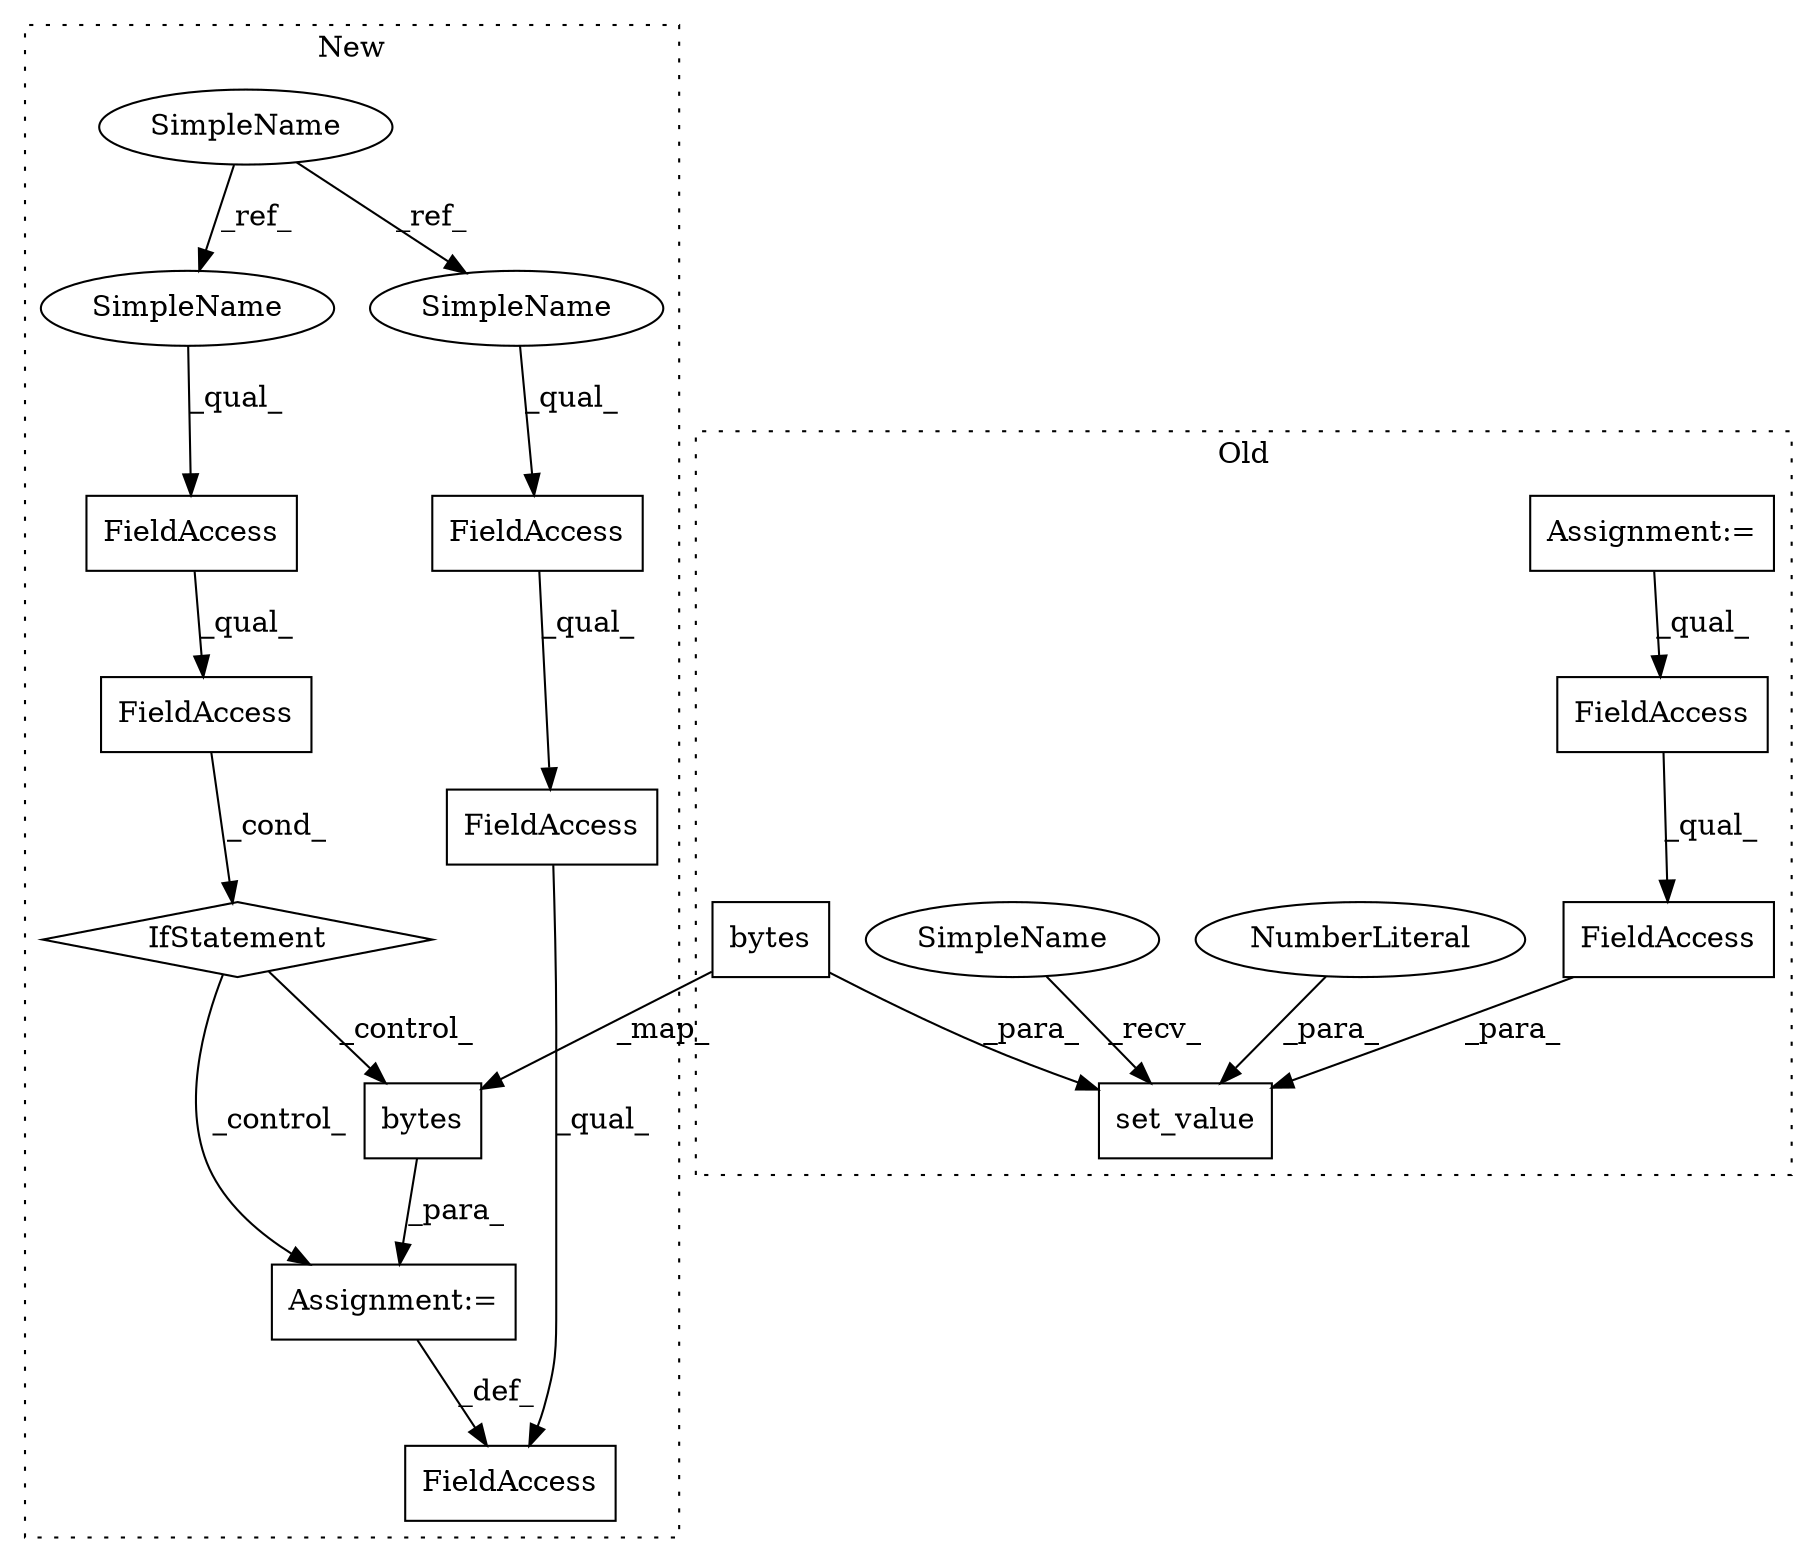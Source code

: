 digraph G {
subgraph cluster0 {
1 [label="set_value" a="32" s="6368,6444" l="10,1" shape="box"];
4 [label="Assignment:=" a="7" s="6352" l="5" shape="box"];
5 [label="NumberLiteral" a="34" s="6424" l="1" shape="ellipse"];
6 [label="FieldAccess" a="22" s="6378" l="45" shape="box"];
9 [label="FieldAccess" a="22" s="6378" l="11" shape="box"];
13 [label="bytes" a="32" s="6426,6443" l="6,1" shape="box"];
18 [label="SimpleName" a="42" s="6363" l="4" shape="ellipse"];
label = "Old";
style="dotted";
}
subgraph cluster1 {
2 [label="IfStatement" a="25" s="5579,5603" l="4,2" shape="diamond"];
3 [label="Assignment:=" a="7" s="5638" l="1" shape="box"];
7 [label="FieldAccess" a="22" s="5613" l="25" shape="box"];
8 [label="FieldAccess" a="22" s="5583" l="20" shape="box"];
10 [label="FieldAccess" a="22" s="5613" l="20" shape="box"];
11 [label="FieldAccess" a="22" s="5583" l="11" shape="box"];
12 [label="bytes" a="32" s="5639,5656" l="6,1" shape="box"];
14 [label="SimpleName" a="42" s="5558" l="4" shape="ellipse"];
15 [label="FieldAccess" a="22" s="5613" l="11" shape="box"];
16 [label="SimpleName" a="42" s="5583" l="4" shape="ellipse"];
17 [label="SimpleName" a="42" s="5613" l="4" shape="ellipse"];
label = "New";
style="dotted";
}
2 -> 12 [label="_control_"];
2 -> 3 [label="_control_"];
3 -> 7 [label="_def_"];
4 -> 9 [label="_qual_"];
5 -> 1 [label="_para_"];
6 -> 1 [label="_para_"];
8 -> 2 [label="_cond_"];
9 -> 6 [label="_qual_"];
10 -> 7 [label="_qual_"];
11 -> 8 [label="_qual_"];
12 -> 3 [label="_para_"];
13 -> 1 [label="_para_"];
13 -> 12 [label="_map_"];
14 -> 16 [label="_ref_"];
14 -> 17 [label="_ref_"];
15 -> 10 [label="_qual_"];
16 -> 11 [label="_qual_"];
17 -> 15 [label="_qual_"];
18 -> 1 [label="_recv_"];
}